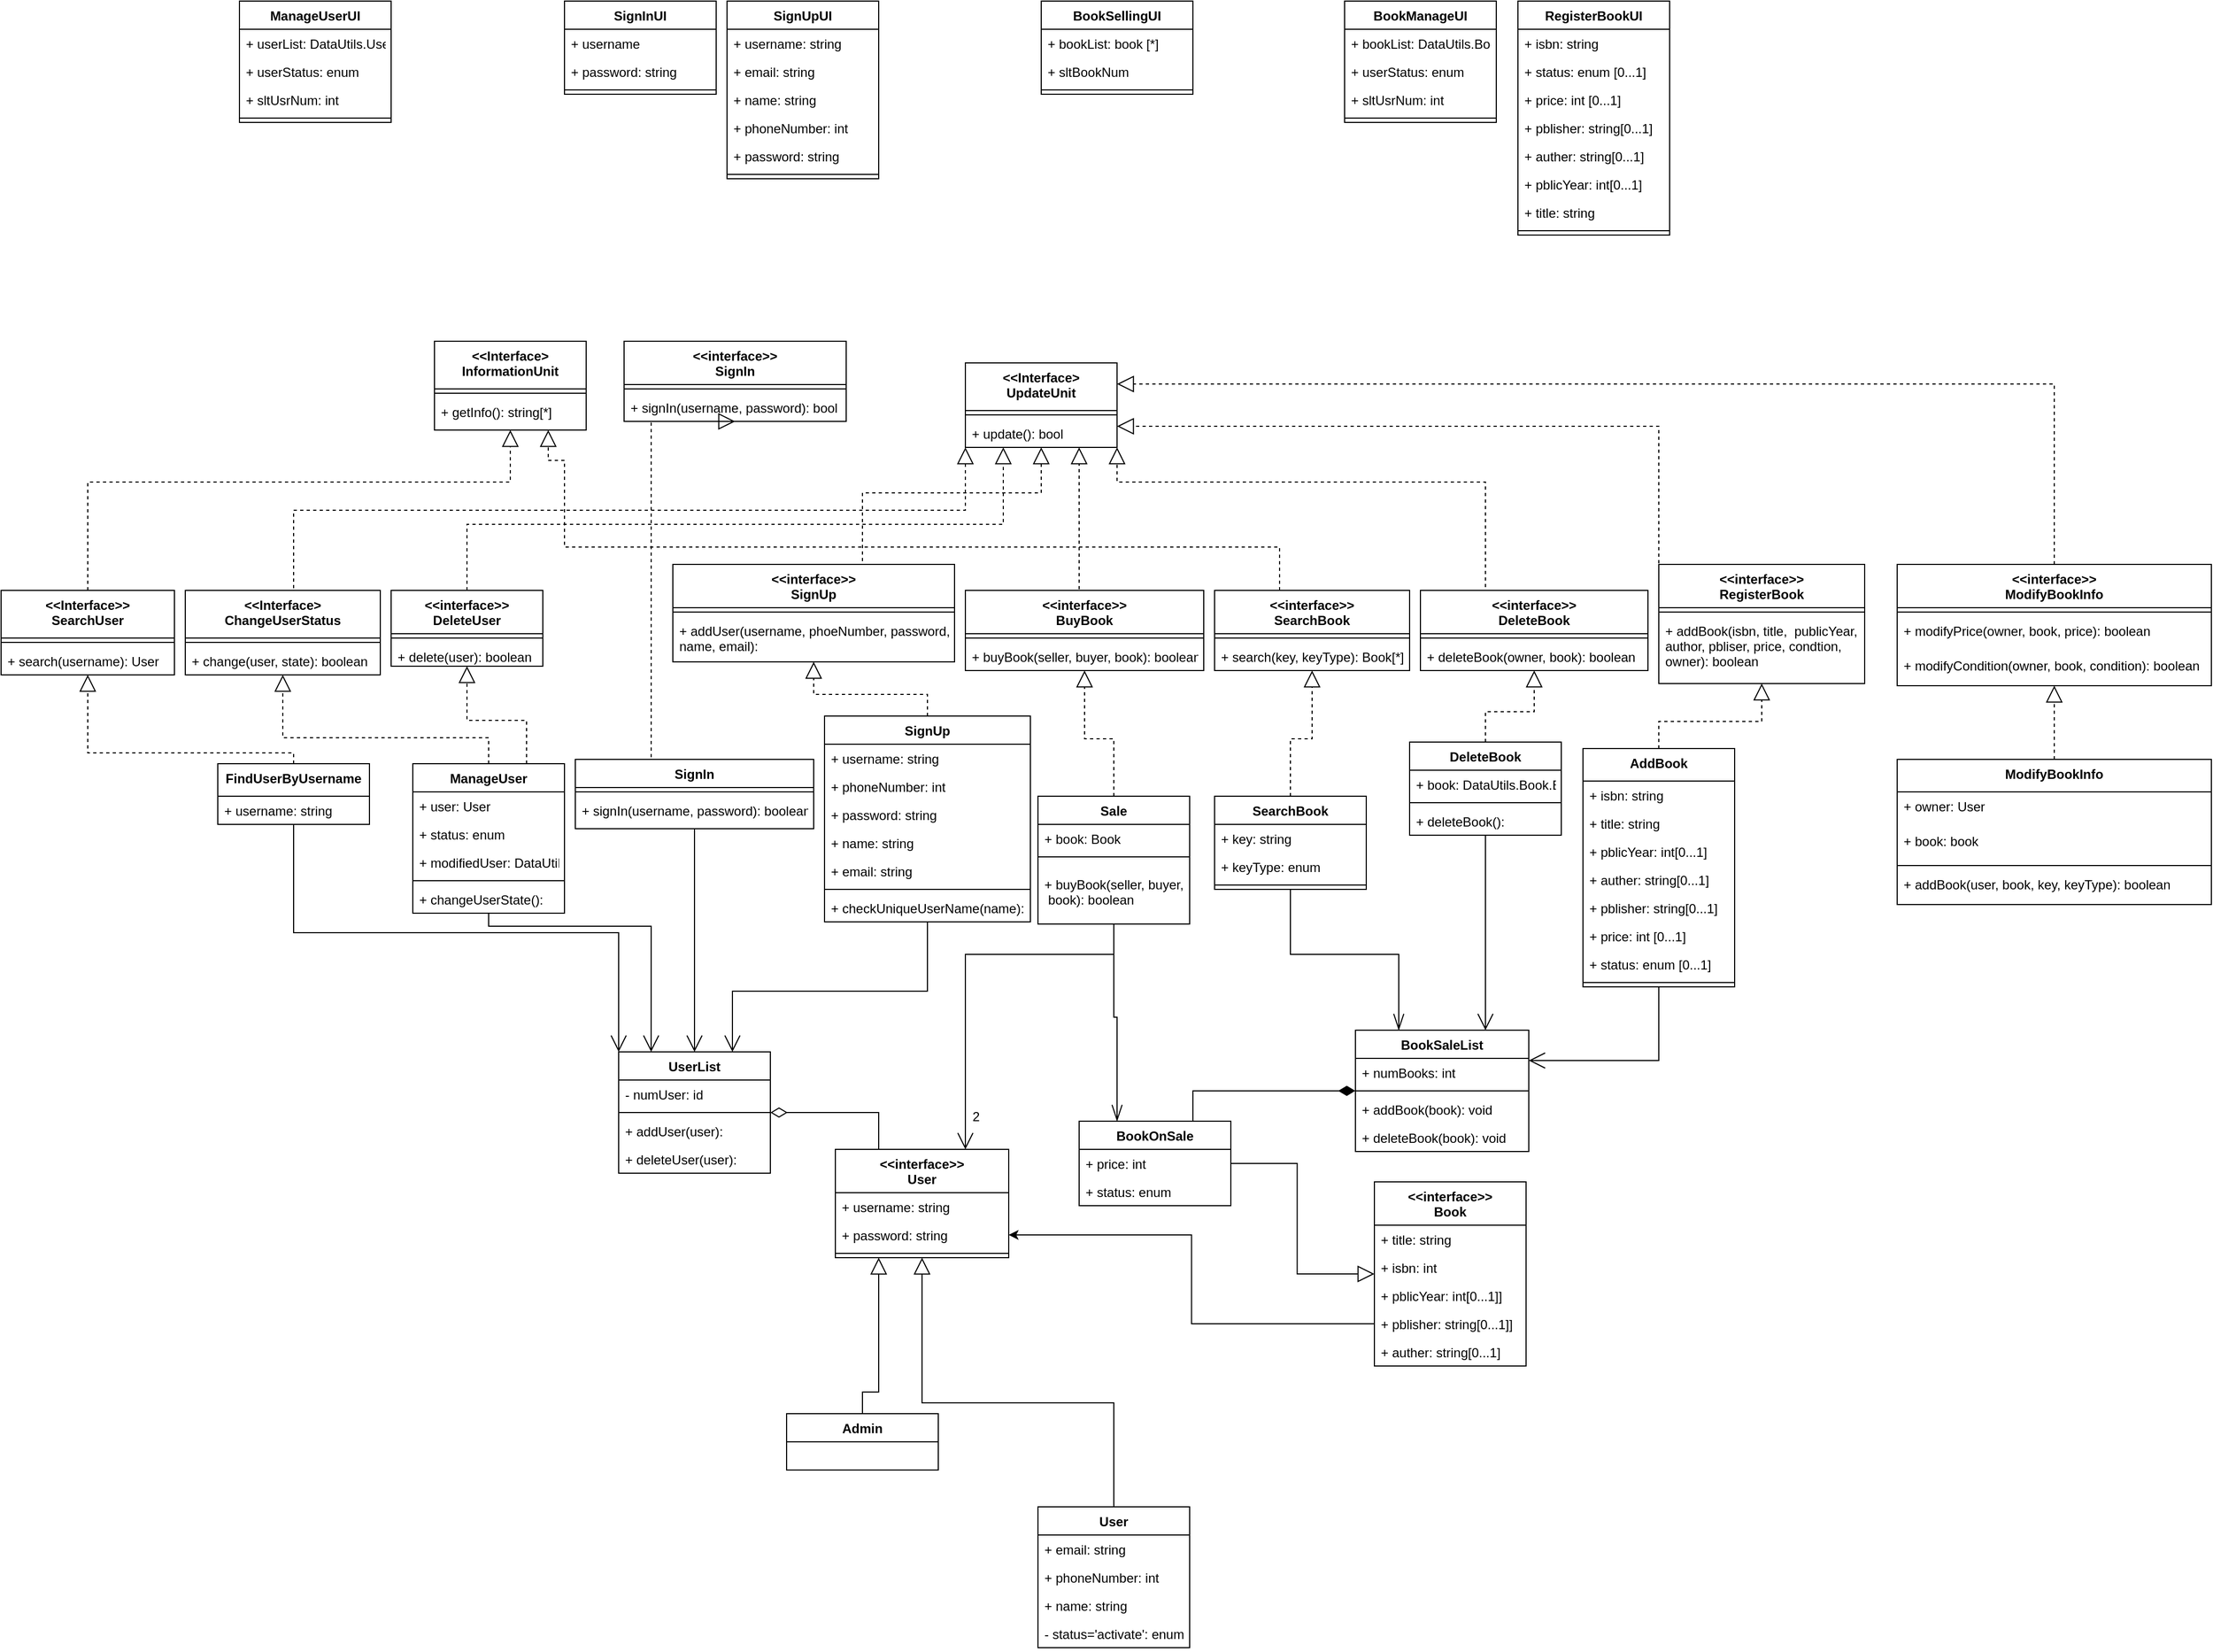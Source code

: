 <mxfile version="13.1.14" type="device"><diagram id="6hGFLwfOUW9BJ-s0fimq" name="ClassDiagram"><mxGraphModel dx="981" dy="514" grid="1" gridSize="10" guides="0" tooltips="1" connect="1" arrows="1" fold="1" page="1" pageScale="1" pageWidth="2336" pageHeight="1654" math="0" shadow="0"><root><mxCell id="0"/><mxCell id="1" parent="0"/><mxCell id="67" style="edgeStyle=orthogonalEdgeStyle;rounded=0;orthogonalLoop=1;jettySize=auto;html=1;exitX=1;exitY=0.5;exitDx=0;exitDy=0;entryX=0;entryY=0.5;entryDx=0;entryDy=0;startSize=13;endArrow=block;endFill=0;endSize=13;strokeWidth=1;" parent="1" source="29" target="45" edge="1"><mxGeometry relative="1" as="geometry"/></mxCell><mxCell id="69" style="edgeStyle=orthogonalEdgeStyle;rounded=0;orthogonalLoop=1;jettySize=auto;html=1;exitX=0.5;exitY=1;exitDx=0;exitDy=0;startSize=13;endArrow=openThin;endFill=0;endSize=13;strokeWidth=1;entryX=0.25;entryY=0;entryDx=0;entryDy=0;" parent="1" source="56" target="29" edge="1"><mxGeometry relative="1" as="geometry"><mxPoint x="1135" y="1048" as="targetPoint"/></mxGeometry></mxCell><mxCell id="78" style="edgeStyle=orthogonalEdgeStyle;rounded=0;orthogonalLoop=1;jettySize=auto;html=1;exitX=0.5;exitY=0;exitDx=0;exitDy=0;entryX=0.5;entryY=1;entryDx=0;entryDy=0;startSize=13;endArrow=block;endFill=0;endSize=13;strokeWidth=1;" parent="1" source="22" target="9dmcZ9-VyHz2AIljz9L5-430" edge="1"><mxGeometry relative="1" as="geometry"><Array as="points"><mxPoint x="1107" y="1364"/><mxPoint x="930" y="1364"/></Array><mxPoint x="975" y="1220" as="targetPoint"/></mxGeometry></mxCell><mxCell id="77" style="edgeStyle=orthogonalEdgeStyle;rounded=0;orthogonalLoop=1;jettySize=auto;html=1;exitX=0.5;exitY=0;exitDx=0;exitDy=0;startSize=13;endArrow=block;endFill=0;endSize=13;strokeWidth=1;entryX=0.25;entryY=1;entryDx=0;entryDy=0;" parent="1" source="34" target="9dmcZ9-VyHz2AIljz9L5-430" edge="1"><mxGeometry relative="1" as="geometry"><Array as="points"><mxPoint x="875" y="1354"/><mxPoint x="890" y="1354"/></Array><mxPoint x="905" y="1220" as="targetPoint"/></mxGeometry></mxCell><mxCell id="99" style="edgeStyle=orthogonalEdgeStyle;rounded=0;orthogonalLoop=1;jettySize=auto;html=1;exitX=0.5;exitY=1;exitDx=0;exitDy=0;startSize=13;endArrow=openThin;endFill=0;endSize=13;entryX=0.25;entryY=0;entryDx=0;entryDy=0;" parent="1" source="95" target="9dmcZ9-VyHz2AIljz9L5-451" edge="1"><mxGeometry relative="1" as="geometry"><mxPoint x="1382.5" y="1014" as="targetPoint"/></mxGeometry></mxCell><mxCell id="101" style="edgeStyle=orthogonalEdgeStyle;rounded=0;orthogonalLoop=1;jettySize=auto;html=1;exitX=0.5;exitY=0;exitDx=0;exitDy=0;entryX=0.5;entryY=1;entryDx=0;entryDy=0;startSize=13;endArrow=block;endFill=0;endSize=13;dashed=1;" parent="1" source="95" target="100" edge="1"><mxGeometry relative="1" as="geometry"/></mxCell><mxCell id="105" style="edgeStyle=orthogonalEdgeStyle;rounded=0;orthogonalLoop=1;jettySize=auto;html=1;exitX=0.5;exitY=1;exitDx=0;exitDy=0;startSize=13;endArrow=open;endFill=0;endSize=13;entryX=0.5;entryY=0;entryDx=0;entryDy=0;" parent="1" source="102" target="422" edge="1"><mxGeometry relative="1" as="geometry"><mxPoint x="725" y="1034" as="targetPoint"/></mxGeometry></mxCell><mxCell id="113" style="edgeStyle=orthogonalEdgeStyle;rounded=0;orthogonalLoop=1;jettySize=auto;html=1;exitX=0.5;exitY=0;exitDx=0;exitDy=0;entryX=0.5;entryY=1;entryDx=0;entryDy=0;startSize=13;endArrow=block;endFill=0;endSize=13;dashed=1;" parent="1" source="102" target="111" edge="1"><mxGeometry relative="1" as="geometry"><Array as="points"><mxPoint x="680" y="770"/><mxPoint x="680" y="458"/></Array></mxGeometry></mxCell><mxCell id="106" style="edgeStyle=orthogonalEdgeStyle;rounded=0;orthogonalLoop=1;jettySize=auto;html=1;exitX=0.5;exitY=1;exitDx=0;exitDy=0;entryX=0.75;entryY=0;entryDx=0;entryDy=0;startSize=13;endArrow=open;endFill=0;endSize=13;" parent="1" source="103" target="422" edge="1"><mxGeometry relative="1" as="geometry"><Array as="points"><mxPoint x="935" y="984"/><mxPoint x="755" y="984"/></Array><mxPoint x="760" y="1034" as="targetPoint"/></mxGeometry></mxCell><mxCell id="115" style="edgeStyle=orthogonalEdgeStyle;rounded=0;orthogonalLoop=1;jettySize=auto;html=1;exitX=0.5;exitY=0;exitDx=0;exitDy=0;entryX=0.5;entryY=1;entryDx=0;entryDy=0;startSize=13;endArrow=block;endFill=0;endSize=13;dashed=1;" parent="1" source="103" target="112" edge="1"><mxGeometry relative="1" as="geometry"/></mxCell><mxCell id="120" style="edgeStyle=orthogonalEdgeStyle;rounded=0;orthogonalLoop=1;jettySize=auto;html=1;exitX=0.5;exitY=0;exitDx=0;exitDy=0;entryX=0.5;entryY=1;entryDx=0;entryDy=0;startSize=13;endArrow=block;endFill=0;endSize=13;dashed=1;" parent="1" source="116" target="119" edge="1"><mxGeometry relative="1" as="geometry"/></mxCell><mxCell id="134" style="edgeStyle=orthogonalEdgeStyle;rounded=0;orthogonalLoop=1;jettySize=auto;html=1;exitX=1;exitY=0.5;exitDx=0;exitDy=0;startSize=13;endArrow=none;endFill=0;endSize=13;entryX=0.25;entryY=0;entryDx=0;entryDy=0;startArrow=diamondThin;startFill=0;" parent="1" source="422" target="9dmcZ9-VyHz2AIljz9L5-430" edge="1"><mxGeometry relative="1" as="geometry"><Array as="points"><mxPoint x="890" y="1096"/></Array><mxPoint x="795" y="1060" as="sourcePoint"/><mxPoint x="900" y="1128" as="targetPoint"/></mxGeometry></mxCell><mxCell id="125" style="edgeStyle=orthogonalEdgeStyle;rounded=0;orthogonalLoop=1;jettySize=auto;html=1;entryX=0.75;entryY=0;entryDx=0;entryDy=0;startSize=13;endArrow=open;endFill=0;endSize=13;" parent="1" source="56" target="9dmcZ9-VyHz2AIljz9L5-430" edge="1"><mxGeometry relative="1" as="geometry"><Array as="points"><mxPoint x="1107" y="950"/><mxPoint x="970" y="950"/></Array><mxPoint x="975" y="1128" as="targetPoint"/></mxGeometry></mxCell><mxCell id="131" style="edgeStyle=orthogonalEdgeStyle;rounded=0;orthogonalLoop=1;jettySize=auto;html=1;exitX=0.5;exitY=0;exitDx=0;exitDy=0;entryX=0.5;entryY=1;entryDx=0;entryDy=0;startSize=13;endArrow=block;endFill=0;endSize=13;dashed=1;" parent="1" source="56" target="121" edge="1"><mxGeometry relative="1" as="geometry"/></mxCell><mxCell id="138" style="edgeStyle=orthogonalEdgeStyle;rounded=0;orthogonalLoop=1;jettySize=auto;html=1;entryX=0.5;entryY=1;entryDx=0;entryDy=0;startSize=13;endArrow=block;endFill=0;endSize=13;dashed=1;exitX=0.5;exitY=0;exitDx=0;exitDy=0;" parent="1" source="107" target="133" edge="1"><mxGeometry relative="1" as="geometry"><mxPoint x="490" y="844" as="sourcePoint"/><Array as="points"><mxPoint x="530" y="750"/><mxPoint x="340" y="750"/></Array></mxGeometry></mxCell><mxCell id="160" style="edgeStyle=orthogonalEdgeStyle;rounded=0;orthogonalLoop=1;jettySize=auto;html=1;exitX=0.75;exitY=0;exitDx=0;exitDy=0;entryX=0;entryY=0.5;entryDx=0;entryDy=0;startSize=13;endArrow=diamondThin;endFill=1;endSize=13;" parent="1" source="29" target="9dmcZ9-VyHz2AIljz9L5-451" edge="1"><mxGeometry relative="1" as="geometry"><mxPoint x="1347.5" y="1040" as="targetPoint"/><Array as="points"><mxPoint x="1180" y="1076"/></Array></mxGeometry></mxCell><mxCell id="152" style="edgeStyle=orthogonalEdgeStyle;rounded=0;orthogonalLoop=1;jettySize=auto;html=1;exitX=0.5;exitY=0;exitDx=0;exitDy=0;entryX=0.5;entryY=1;entryDx=0;entryDy=0;startSize=13;endArrow=block;endFill=0;endSize=13;dashed=1;" parent="1" source="w46yr43OGa3vmXD3kCJ4-432" target="w46yr43OGa3vmXD3kCJ4-429" edge="1"><mxGeometry relative="1" as="geometry"><mxPoint x="1610" y="756" as="sourcePoint"/><mxPoint x="1610" y="680" as="targetPoint"/></mxGeometry></mxCell><mxCell id="153" style="edgeStyle=orthogonalEdgeStyle;rounded=0;orthogonalLoop=1;jettySize=auto;html=1;startSize=13;endArrow=open;endFill=0;endSize=13;entryX=1;entryY=0.25;entryDx=0;entryDy=0;exitX=0.5;exitY=1;exitDx=0;exitDy=0;" parent="1" source="w46yr43OGa3vmXD3kCJ4-432" target="9dmcZ9-VyHz2AIljz9L5-451" edge="1"><mxGeometry relative="1" as="geometry"><mxPoint x="1487.5" y="1027.0" as="targetPoint"/><Array as="points"><mxPoint x="1610" y="1048"/></Array><mxPoint x="1630" y="1010" as="sourcePoint"/></mxGeometry></mxCell><mxCell id="154" style="edgeStyle=orthogonalEdgeStyle;rounded=0;orthogonalLoop=1;jettySize=auto;html=1;exitX=0.5;exitY=1;exitDx=0;exitDy=0;entryX=0.214;entryY=0;entryDx=0;entryDy=0;startSize=13;endArrow=open;endFill=0;endSize=13;entryPerimeter=0;" parent="1" source="107" target="422" edge="1"><mxGeometry relative="1" as="geometry"><Array as="points"><mxPoint x="530" y="924"/><mxPoint x="680" y="924"/></Array><mxPoint x="690" y="1034" as="targetPoint"/></mxGeometry></mxCell><mxCell id="156" style="edgeStyle=orthogonalEdgeStyle;rounded=0;orthogonalLoop=1;jettySize=auto;html=1;entryX=0.5;entryY=1;entryDx=0;entryDy=0;startSize=13;endArrow=block;endFill=0;endSize=13;dashed=1;exitX=0.75;exitY=0;exitDx=0;exitDy=0;" parent="1" source="107" target="135" edge="1"><mxGeometry relative="1" as="geometry"><mxPoint x="505" y="860" as="sourcePoint"/><mxPoint x="440" y="778" as="targetPoint"/></mxGeometry></mxCell><mxCell id="308" style="edgeStyle=orthogonalEdgeStyle;rounded=0;orthogonalLoop=1;jettySize=auto;html=1;exitX=0.5;exitY=0;exitDx=0;exitDy=0;endArrow=block;endFill=0;endSize=13;startSize=13;dashed=1;entryX=0.5;entryY=1;entryDx=0;entryDy=0;" parent="1" source="303" target="299" edge="1"><mxGeometry relative="1" as="geometry"><mxPoint x="266" y="710" as="targetPoint"/><Array as="points"><mxPoint x="350" y="764"/><mxPoint x="160" y="764"/></Array></mxGeometry></mxCell><mxCell id="349" style="edgeStyle=orthogonalEdgeStyle;rounded=0;orthogonalLoop=1;jettySize=auto;html=1;exitX=0.5;exitY=1;exitDx=0;exitDy=0;entryX=0.75;entryY=0;entryDx=0;entryDy=0;startSize=13;endArrow=open;endFill=0;endSize=13;" parent="1" source="116" target="9dmcZ9-VyHz2AIljz9L5-451" edge="1"><mxGeometry relative="1" as="geometry"><mxPoint x="1452.5" y="1014" as="targetPoint"/></mxGeometry></mxCell><mxCell id="346" style="edgeStyle=orthogonalEdgeStyle;rounded=0;orthogonalLoop=1;jettySize=auto;html=1;exitX=0.5;exitY=1;exitDx=0;exitDy=0;entryX=0;entryY=0;entryDx=0;entryDy=0;startSize=13;endArrow=open;endFill=0;endSize=13;" parent="1" source="303" target="422" edge="1"><mxGeometry relative="1" as="geometry"><mxPoint x="655" y="1047" as="targetPoint"/></mxGeometry></mxCell><mxCell id="411" style="edgeStyle=orthogonalEdgeStyle;rounded=0;orthogonalLoop=1;jettySize=auto;html=1;exitX=0.5;exitY=0;exitDx=0;exitDy=0;entryX=0.5;entryY=1;entryDx=0;entryDy=0;dashed=1;startSize=13;endArrow=block;endFill=0;endSize=13;" parent="1" source="112" target="403" edge="1"><mxGeometry relative="1" as="geometry"><Array as="points"><mxPoint x="875" y="524"/><mxPoint x="1040" y="524"/></Array></mxGeometry></mxCell><mxCell id="410" style="edgeStyle=orthogonalEdgeStyle;rounded=0;orthogonalLoop=1;jettySize=auto;html=1;exitX=0.5;exitY=0;exitDx=0;exitDy=0;entryX=0.25;entryY=1;entryDx=0;entryDy=0;dashed=1;startSize=13;endArrow=block;endFill=0;endSize=13;" parent="1" source="135" target="403" edge="1"><mxGeometry relative="1" as="geometry"/></mxCell><mxCell id="409" style="edgeStyle=orthogonalEdgeStyle;rounded=0;orthogonalLoop=1;jettySize=auto;html=1;exitX=0.5;exitY=0;exitDx=0;exitDy=0;startSize=13;endArrow=block;endFill=0;endSize=13;entryX=0;entryY=1;entryDx=0;entryDy=0;dashed=1;" parent="1" source="133" target="403" edge="1"><mxGeometry relative="1" as="geometry"><mxPoint x="530" y="514" as="targetPoint"/><Array as="points"><mxPoint x="350" y="540"/><mxPoint x="970" y="540"/></Array></mxGeometry></mxCell><mxCell id="419" style="edgeStyle=orthogonalEdgeStyle;rounded=0;orthogonalLoop=1;jettySize=auto;html=1;exitX=0.5;exitY=0;exitDx=0;exitDy=0;dashed=1;startSize=13;endArrow=block;endFill=0;endSize=13;entryX=0.5;entryY=1;entryDx=0;entryDy=0;" parent="1" source="299" target="415" edge="1"><mxGeometry relative="1" as="geometry"><mxPoint x="270" y="494" as="targetPoint"/><Array as="points"><mxPoint x="160" y="514"/><mxPoint x="550" y="514"/></Array></mxGeometry></mxCell><mxCell id="412" style="edgeStyle=orthogonalEdgeStyle;rounded=0;orthogonalLoop=1;jettySize=auto;html=1;exitX=0.5;exitY=0;exitDx=0;exitDy=0;entryX=0.75;entryY=1;entryDx=0;entryDy=0;dashed=1;startSize=13;endArrow=block;endFill=0;endSize=13;" parent="1" source="121" target="403" edge="1"><mxGeometry relative="1" as="geometry"><Array as="points"><mxPoint x="1075" y="614"/></Array></mxGeometry></mxCell><mxCell id="420" style="edgeStyle=orthogonalEdgeStyle;rounded=0;orthogonalLoop=1;jettySize=auto;html=1;exitX=0.5;exitY=0;exitDx=0;exitDy=0;entryX=0.75;entryY=1;entryDx=0;entryDy=0;dashed=1;startSize=13;endArrow=block;endFill=0;endSize=13;" parent="1" source="100" target="415" edge="1"><mxGeometry relative="1" as="geometry"><Array as="points"><mxPoint x="1260" y="574"/><mxPoint x="600" y="574"/><mxPoint x="600" y="494"/><mxPoint x="585" y="494"/></Array></mxGeometry></mxCell><mxCell id="413" style="edgeStyle=orthogonalEdgeStyle;rounded=0;orthogonalLoop=1;jettySize=auto;html=1;exitX=0.5;exitY=0;exitDx=0;exitDy=0;entryX=1;entryY=1;entryDx=0;entryDy=0;dashed=1;startSize=13;endArrow=block;endFill=0;endSize=13;" parent="1" source="119" target="403" edge="1"><mxGeometry relative="1" as="geometry"><Array as="points"><mxPoint x="1450" y="514"/><mxPoint x="1110" y="514"/></Array></mxGeometry></mxCell><mxCell id="414" style="edgeStyle=orthogonalEdgeStyle;rounded=0;orthogonalLoop=1;jettySize=auto;html=1;exitX=0.5;exitY=0;exitDx=0;exitDy=0;entryX=1;entryY=0.75;entryDx=0;entryDy=0;dashed=1;startSize=13;endArrow=block;endFill=0;endSize=13;" parent="1" source="w46yr43OGa3vmXD3kCJ4-429" target="403" edge="1"><mxGeometry relative="1" as="geometry"><mxPoint x="1610" y="614" as="sourcePoint"/><Array as="points"><mxPoint x="1610" y="463"/></Array></mxGeometry></mxCell><mxCell id="326" value="SignUpUI" style="swimlane;fontStyle=1;align=center;verticalAlign=top;childLayout=stackLayout;horizontal=1;startSize=26;horizontalStack=0;resizeParent=1;resizeParentMax=0;resizeLast=0;collapsible=1;marginBottom=0;" parent="1" vertex="1"><mxGeometry x="750" y="70" width="140" height="164" as="geometry"/></mxCell><mxCell id="330" value="+ username: string" style="text;strokeColor=none;fillColor=none;align=left;verticalAlign=top;spacingLeft=4;spacingRight=4;overflow=hidden;rotatable=0;points=[[0,0.5],[1,0.5]];portConstraint=eastwest;" parent="326" vertex="1"><mxGeometry y="26" width="140" height="26" as="geometry"/></mxCell><mxCell id="334" value="+ email: string" style="text;strokeColor=none;fillColor=none;align=left;verticalAlign=top;spacingLeft=4;spacingRight=4;overflow=hidden;rotatable=0;points=[[0,0.5],[1,0.5]];portConstraint=eastwest;" parent="326" vertex="1"><mxGeometry y="52" width="140" height="26" as="geometry"/></mxCell><mxCell id="333" value="+ name: string" style="text;strokeColor=none;fillColor=none;align=left;verticalAlign=top;spacingLeft=4;spacingRight=4;overflow=hidden;rotatable=0;points=[[0,0.5],[1,0.5]];portConstraint=eastwest;" parent="326" vertex="1"><mxGeometry y="78" width="140" height="26" as="geometry"/></mxCell><mxCell id="332" value="+ phoneNumber: int" style="text;strokeColor=none;fillColor=none;align=left;verticalAlign=top;spacingLeft=4;spacingRight=4;overflow=hidden;rotatable=0;points=[[0,0.5],[1,0.5]];portConstraint=eastwest;" parent="326" vertex="1"><mxGeometry y="104" width="140" height="26" as="geometry"/></mxCell><mxCell id="331" value="+ password: string" style="text;strokeColor=none;fillColor=none;align=left;verticalAlign=top;spacingLeft=4;spacingRight=4;overflow=hidden;rotatable=0;points=[[0,0.5],[1,0.5]];portConstraint=eastwest;" parent="326" vertex="1"><mxGeometry y="130" width="140" height="26" as="geometry"/></mxCell><mxCell id="329" value="" style="line;strokeWidth=1;fillColor=none;align=left;verticalAlign=middle;spacingTop=-1;spacingLeft=3;spacingRight=3;rotatable=0;labelPosition=right;points=[];portConstraint=eastwest;" parent="326" vertex="1"><mxGeometry y="156" width="140" height="8" as="geometry"/></mxCell><mxCell id="316" value="SignInUI" style="swimlane;fontStyle=1;align=center;verticalAlign=top;childLayout=stackLayout;horizontal=1;startSize=26;horizontalStack=0;resizeParent=1;resizeParentMax=0;resizeLast=0;collapsible=1;marginBottom=0;" parent="1" vertex="1"><mxGeometry x="600" y="70" width="140" height="86" as="geometry"/></mxCell><mxCell id="317" value="+ username" style="text;strokeColor=none;fillColor=none;align=left;verticalAlign=top;spacingLeft=4;spacingRight=4;overflow=hidden;rotatable=0;points=[[0,0.5],[1,0.5]];portConstraint=eastwest;" parent="316" vertex="1"><mxGeometry y="26" width="140" height="26" as="geometry"/></mxCell><mxCell id="318" value="+ password: string" style="text;strokeColor=none;fillColor=none;align=left;verticalAlign=top;spacingLeft=4;spacingRight=4;overflow=hidden;rotatable=0;points=[[0,0.5],[1,0.5]];portConstraint=eastwest;" parent="316" vertex="1"><mxGeometry y="52" width="140" height="26" as="geometry"/></mxCell><mxCell id="319" value="" style="line;strokeWidth=1;fillColor=none;align=left;verticalAlign=middle;spacingTop=-1;spacingLeft=3;spacingRight=3;rotatable=0;labelPosition=right;points=[];portConstraint=eastwest;" parent="316" vertex="1"><mxGeometry y="78" width="140" height="8" as="geometry"/></mxCell><mxCell id="289" value="ManageUserUI" style="swimlane;fontStyle=1;align=center;verticalAlign=top;childLayout=stackLayout;horizontal=1;startSize=26;horizontalStack=0;resizeParent=1;resizeParentMax=0;resizeLast=0;collapsible=1;marginBottom=0;" parent="1" vertex="1"><mxGeometry x="300" y="70" width="140" height="112" as="geometry"/></mxCell><mxCell id="291" value="+ userList: DataUtils.User.User [*]" style="text;strokeColor=none;fillColor=none;align=left;verticalAlign=top;spacingLeft=4;spacingRight=4;overflow=hidden;rotatable=0;points=[[0,0.5],[1,0.5]];portConstraint=eastwest;" parent="289" vertex="1"><mxGeometry y="26" width="140" height="26" as="geometry"/></mxCell><mxCell id="313" value="+ userStatus: enum" style="text;strokeColor=none;fillColor=none;align=left;verticalAlign=top;spacingLeft=4;spacingRight=4;overflow=hidden;rotatable=0;points=[[0,0.5],[1,0.5]];portConstraint=eastwest;" parent="289" vertex="1"><mxGeometry y="52" width="140" height="26" as="geometry"/></mxCell><mxCell id="356" value="+ sltUsrNum: int" style="text;strokeColor=none;fillColor=none;align=left;verticalAlign=top;spacingLeft=4;spacingRight=4;overflow=hidden;rotatable=0;points=[[0,0.5],[1,0.5]];portConstraint=eastwest;" parent="289" vertex="1"><mxGeometry y="78" width="140" height="26" as="geometry"/></mxCell><mxCell id="292" value="" style="line;strokeWidth=1;fillColor=none;align=left;verticalAlign=middle;spacingTop=-1;spacingLeft=3;spacingRight=3;rotatable=0;labelPosition=right;points=[];portConstraint=eastwest;" parent="289" vertex="1"><mxGeometry y="104" width="140" height="8" as="geometry"/></mxCell><mxCell id="339" value="BookSellingUI" style="swimlane;fontStyle=1;align=center;verticalAlign=top;childLayout=stackLayout;horizontal=1;startSize=26;horizontalStack=0;resizeParent=1;resizeParentMax=0;resizeLast=0;collapsible=1;marginBottom=0;" parent="1" vertex="1"><mxGeometry x="1040" y="70" width="140" height="86" as="geometry"/></mxCell><mxCell id="353" value="+ bookList: book [*]" style="text;strokeColor=none;fillColor=none;align=left;verticalAlign=top;spacingLeft=4;spacingRight=4;overflow=hidden;rotatable=0;points=[[0,0.5],[1,0.5]];portConstraint=eastwest;" parent="339" vertex="1"><mxGeometry y="26" width="140" height="26" as="geometry"/></mxCell><mxCell id="355" value="+ sltBookNum" style="text;strokeColor=none;fillColor=none;align=left;verticalAlign=top;spacingLeft=4;spacingRight=4;overflow=hidden;rotatable=0;points=[[0,0.5],[1,0.5]];portConstraint=eastwest;" parent="339" vertex="1"><mxGeometry y="52" width="140" height="26" as="geometry"/></mxCell><mxCell id="345" value="" style="line;strokeWidth=1;fillColor=none;align=left;verticalAlign=middle;spacingTop=-1;spacingLeft=3;spacingRight=3;rotatable=0;labelPosition=right;points=[];portConstraint=eastwest;" parent="339" vertex="1"><mxGeometry y="78" width="140" height="8" as="geometry"/></mxCell><mxCell id="361" value="BookManageUI" style="swimlane;fontStyle=1;align=center;verticalAlign=top;childLayout=stackLayout;horizontal=1;startSize=26;horizontalStack=0;resizeParent=1;resizeParentMax=0;resizeLast=0;collapsible=1;marginBottom=0;" parent="1" vertex="1"><mxGeometry x="1320" y="70" width="140" height="112" as="geometry"/></mxCell><mxCell id="362" value="+ bookList: DataUtils.Book.Book[*]" style="text;strokeColor=none;fillColor=none;align=left;verticalAlign=top;spacingLeft=4;spacingRight=4;overflow=hidden;rotatable=0;points=[[0,0.5],[1,0.5]];portConstraint=eastwest;" parent="361" vertex="1"><mxGeometry y="26" width="140" height="26" as="geometry"/></mxCell><mxCell id="363" value="+ userStatus: enum" style="text;strokeColor=none;fillColor=none;align=left;verticalAlign=top;spacingLeft=4;spacingRight=4;overflow=hidden;rotatable=0;points=[[0,0.5],[1,0.5]];portConstraint=eastwest;" parent="361" vertex="1"><mxGeometry y="52" width="140" height="26" as="geometry"/></mxCell><mxCell id="364" value="+ sltUsrNum: int" style="text;strokeColor=none;fillColor=none;align=left;verticalAlign=top;spacingLeft=4;spacingRight=4;overflow=hidden;rotatable=0;points=[[0,0.5],[1,0.5]];portConstraint=eastwest;" parent="361" vertex="1"><mxGeometry y="78" width="140" height="26" as="geometry"/></mxCell><mxCell id="365" value="" style="line;strokeWidth=1;fillColor=none;align=left;verticalAlign=middle;spacingTop=-1;spacingLeft=3;spacingRight=3;rotatable=0;labelPosition=right;points=[];portConstraint=eastwest;" parent="361" vertex="1"><mxGeometry y="104" width="140" height="8" as="geometry"/></mxCell><mxCell id="372" value="RegisterBookUI" style="swimlane;fontStyle=1;align=center;verticalAlign=top;childLayout=stackLayout;horizontal=1;startSize=26;horizontalStack=0;resizeParent=1;resizeParentMax=0;resizeLast=0;collapsible=1;marginBottom=0;" parent="1" vertex="1"><mxGeometry x="1480" y="70" width="140" height="216" as="geometry"/></mxCell><mxCell id="379" value="+ isbn: string" style="text;strokeColor=none;fillColor=none;align=left;verticalAlign=top;spacingLeft=4;spacingRight=4;overflow=hidden;rotatable=0;points=[[0,0.5],[1,0.5]];portConstraint=eastwest;" parent="372" vertex="1"><mxGeometry y="26" width="140" height="26" as="geometry"/></mxCell><mxCell id="385" value="+ status: enum [0...1]" style="text;strokeColor=none;fillColor=none;align=left;verticalAlign=top;spacingLeft=4;spacingRight=4;overflow=hidden;rotatable=0;points=[[0,0.5],[1,0.5]];portConstraint=eastwest;" parent="372" vertex="1"><mxGeometry y="52" width="140" height="26" as="geometry"/></mxCell><mxCell id="384" value="+ price: int [0...1]" style="text;strokeColor=none;fillColor=none;align=left;verticalAlign=top;spacingLeft=4;spacingRight=4;overflow=hidden;rotatable=0;points=[[0,0.5],[1,0.5]];portConstraint=eastwest;" parent="372" vertex="1"><mxGeometry y="78" width="140" height="26" as="geometry"/></mxCell><mxCell id="383" value="+ pblisher: string[0...1]" style="text;strokeColor=none;fillColor=none;align=left;verticalAlign=top;spacingLeft=4;spacingRight=4;overflow=hidden;rotatable=0;points=[[0,0.5],[1,0.5]];portConstraint=eastwest;" parent="372" vertex="1"><mxGeometry y="104" width="140" height="26" as="geometry"/></mxCell><mxCell id="382" value="+ auther: string[0...1]" style="text;strokeColor=none;fillColor=none;align=left;verticalAlign=top;spacingLeft=4;spacingRight=4;overflow=hidden;rotatable=0;points=[[0,0.5],[1,0.5]];portConstraint=eastwest;" parent="372" vertex="1"><mxGeometry y="130" width="140" height="26" as="geometry"/></mxCell><mxCell id="381" value="+ pblicYear: int[0...1]" style="text;strokeColor=none;fillColor=none;align=left;verticalAlign=top;spacingLeft=4;spacingRight=4;overflow=hidden;rotatable=0;points=[[0,0.5],[1,0.5]];portConstraint=eastwest;" parent="372" vertex="1"><mxGeometry y="156" width="140" height="26" as="geometry"/></mxCell><mxCell id="380" value="+ title: string" style="text;strokeColor=none;fillColor=none;align=left;verticalAlign=top;spacingLeft=4;spacingRight=4;overflow=hidden;rotatable=0;points=[[0,0.5],[1,0.5]];portConstraint=eastwest;" parent="372" vertex="1"><mxGeometry y="182" width="140" height="26" as="geometry"/></mxCell><mxCell id="386" value="" style="line;strokeWidth=1;fillColor=none;align=left;verticalAlign=middle;spacingTop=-1;spacingLeft=3;spacingRight=3;rotatable=0;labelPosition=right;points=[];portConstraint=eastwest;" parent="372" vertex="1"><mxGeometry y="208" width="140" height="8" as="geometry"/></mxCell><mxCell id="121" value="&lt;&lt;interface&gt;&gt;&#10;BuyBook" style="swimlane;fontStyle=1;align=center;verticalAlign=top;childLayout=stackLayout;horizontal=1;startSize=40;horizontalStack=0;resizeParent=1;resizeParentMax=0;resizeLast=0;collapsible=1;marginBottom=0;" parent="1" vertex="1"><mxGeometry x="970" y="614" width="220" height="74" as="geometry"/></mxCell><mxCell id="350" value="" style="line;strokeWidth=1;fillColor=none;align=left;verticalAlign=middle;spacingTop=-1;spacingLeft=3;spacingRight=3;rotatable=0;labelPosition=right;points=[];portConstraint=eastwest;" parent="121" vertex="1"><mxGeometry y="40" width="220" height="8" as="geometry"/></mxCell><mxCell id="w46yr43OGa3vmXD3kCJ4-471" value="+ buyBook(seller, buyer, book): boolean" style="text;strokeColor=none;fillColor=none;align=left;verticalAlign=top;spacingLeft=4;spacingRight=4;overflow=hidden;rotatable=0;points=[[0,0.5],[1,0.5]];portConstraint=eastwest;" vertex="1" parent="121"><mxGeometry y="48" width="220" height="26" as="geometry"/></mxCell><mxCell id="116" value="DeleteBook" style="swimlane;fontStyle=1;align=center;verticalAlign=top;childLayout=stackLayout;horizontal=1;startSize=26;horizontalStack=0;resizeParent=1;resizeParentMax=0;resizeLast=0;collapsible=1;marginBottom=0;" parent="1" vertex="1"><mxGeometry x="1380" y="754" width="140" height="86" as="geometry"/></mxCell><mxCell id="285" value="+ book: DataUtils.Book.Book" style="text;strokeColor=none;fillColor=none;align=left;verticalAlign=top;spacingLeft=4;spacingRight=4;overflow=hidden;rotatable=0;points=[[0,0.5],[1,0.5]];portConstraint=eastwest;" parent="116" vertex="1"><mxGeometry y="26" width="140" height="26" as="geometry"/></mxCell><mxCell id="286" value="" style="line;strokeWidth=1;fillColor=none;align=left;verticalAlign=middle;spacingTop=-1;spacingLeft=3;spacingRight=3;rotatable=0;labelPosition=right;points=[];portConstraint=eastwest;" parent="116" vertex="1"><mxGeometry y="52" width="140" height="8" as="geometry"/></mxCell><mxCell id="244" value="+ deleteBook(): " style="text;strokeColor=none;fillColor=none;align=left;verticalAlign=top;spacingLeft=4;spacingRight=4;overflow=hidden;rotatable=0;points=[[0,0.5],[1,0.5]];portConstraint=eastwest;" parent="116" vertex="1"><mxGeometry y="60" width="140" height="26" as="geometry"/></mxCell><mxCell id="415" value="&lt;&lt;Interface&gt;&#10;InformationUnit" style="swimlane;fontStyle=1;align=center;verticalAlign=top;childLayout=stackLayout;horizontal=1;startSize=44;horizontalStack=0;resizeParent=1;resizeParentMax=0;resizeLast=0;collapsible=1;marginBottom=0;" parent="1" vertex="1"><mxGeometry x="480" y="384" width="140" height="82" as="geometry"/></mxCell><mxCell id="416" value="" style="line;strokeWidth=1;fillColor=none;align=left;verticalAlign=middle;spacingTop=-1;spacingLeft=3;spacingRight=3;rotatable=0;labelPosition=right;points=[];portConstraint=eastwest;" parent="415" vertex="1"><mxGeometry y="44" width="140" height="8" as="geometry"/></mxCell><mxCell id="418" value="+ getInfo(): string[*]" style="text;strokeColor=none;fillColor=none;align=left;verticalAlign=top;spacingLeft=4;spacingRight=4;overflow=hidden;rotatable=0;points=[[0,0.5],[1,0.5]];portConstraint=eastwest;" parent="415" vertex="1"><mxGeometry y="52" width="140" height="30" as="geometry"/></mxCell><mxCell id="111" value="&lt;&lt;interface&gt;&gt;&#10;SignIn" style="swimlane;fontStyle=1;align=center;verticalAlign=top;childLayout=stackLayout;horizontal=1;startSize=40;horizontalStack=0;resizeParent=1;resizeParentMax=0;resizeLast=0;collapsible=1;marginBottom=0;" parent="1" vertex="1"><mxGeometry x="655" y="384" width="205" height="74" as="geometry"/></mxCell><mxCell id="394" value="" style="line;strokeWidth=1;fillColor=none;align=left;verticalAlign=middle;spacingTop=-1;spacingLeft=3;spacingRight=3;rotatable=0;labelPosition=right;points=[];portConstraint=eastwest;" parent="111" vertex="1"><mxGeometry y="40" width="205" height="8" as="geometry"/></mxCell><mxCell id="395" value="+ signIn(username, password): bool" style="text;strokeColor=none;fillColor=none;align=left;verticalAlign=top;spacingLeft=4;spacingRight=4;overflow=hidden;rotatable=0;points=[[0,0.5],[1,0.5]];portConstraint=eastwest;" parent="111" vertex="1"><mxGeometry y="48" width="205" height="26" as="geometry"/></mxCell><mxCell id="403" value="&lt;&lt;Interface&gt;&#10;UpdateUnit" style="swimlane;fontStyle=1;align=center;verticalAlign=top;childLayout=stackLayout;horizontal=1;startSize=44;horizontalStack=0;resizeParent=1;resizeParentMax=0;resizeLast=0;collapsible=1;marginBottom=0;" parent="1" vertex="1"><mxGeometry x="970" y="404" width="140" height="78" as="geometry"/></mxCell><mxCell id="406" value="" style="line;strokeWidth=1;fillColor=none;align=left;verticalAlign=middle;spacingTop=-1;spacingLeft=3;spacingRight=3;rotatable=0;labelPosition=right;points=[];portConstraint=eastwest;" parent="403" vertex="1"><mxGeometry y="44" width="140" height="8" as="geometry"/></mxCell><mxCell id="408" value="+ update(): bool" style="text;strokeColor=none;fillColor=none;align=left;verticalAlign=top;spacingLeft=4;spacingRight=4;overflow=hidden;rotatable=0;points=[[0,0.5],[1,0.5]];portConstraint=eastwest;" parent="403" vertex="1"><mxGeometry y="52" width="140" height="26" as="geometry"/></mxCell><mxCell id="w46yr43OGa3vmXD3kCJ4-488" style="edgeStyle=orthogonalEdgeStyle;rounded=0;orthogonalLoop=1;jettySize=auto;html=1;exitX=0.5;exitY=0;exitDx=0;exitDy=0;entryX=1;entryY=0.25;entryDx=0;entryDy=0;dashed=1;endArrow=block;endFill=0;endSize=13;startSize=13;" edge="1" parent="1" source="w46yr43OGa3vmXD3kCJ4-478" target="403"><mxGeometry relative="1" as="geometry"/></mxCell><mxCell id="w46yr43OGa3vmXD3kCJ4-478" value="&lt;&lt;interface&gt;&gt;&#10;ModifyBookInfo" style="swimlane;fontStyle=1;align=center;verticalAlign=top;childLayout=stackLayout;horizontal=1;startSize=40;horizontalStack=0;resizeParent=1;resizeParentMax=0;resizeLast=0;collapsible=1;marginBottom=0;" vertex="1" parent="1"><mxGeometry x="1830" y="590" width="290" height="112" as="geometry"/></mxCell><mxCell id="w46yr43OGa3vmXD3kCJ4-479" value="" style="line;strokeWidth=1;fillColor=none;align=left;verticalAlign=middle;spacingTop=-1;spacingLeft=3;spacingRight=3;rotatable=0;labelPosition=right;points=[];portConstraint=eastwest;" vertex="1" parent="w46yr43OGa3vmXD3kCJ4-478"><mxGeometry y="40" width="290" height="8" as="geometry"/></mxCell><mxCell id="w46yr43OGa3vmXD3kCJ4-489" value="+ modifyPrice(owner, book, price): boolean" style="text;strokeColor=none;fillColor=none;align=left;verticalAlign=top;spacingLeft=4;spacingRight=4;overflow=hidden;rotatable=0;points=[[0,0.5],[1,0.5]];portConstraint=eastwest;" vertex="1" parent="w46yr43OGa3vmXD3kCJ4-478"><mxGeometry y="48" width="290" height="32" as="geometry"/></mxCell><mxCell id="w46yr43OGa3vmXD3kCJ4-480" value="+ modifyCondition(owner, book, condition): boolean" style="text;strokeColor=none;fillColor=none;align=left;verticalAlign=top;spacingLeft=4;spacingRight=4;overflow=hidden;rotatable=0;points=[[0,0.5],[1,0.5]];portConstraint=eastwest;" vertex="1" parent="w46yr43OGa3vmXD3kCJ4-478"><mxGeometry y="80" width="290" height="32" as="geometry"/></mxCell><mxCell id="112" value="&lt;&lt;interface&gt;&gt;&#10;SignUp" style="swimlane;fontStyle=1;align=center;verticalAlign=top;childLayout=stackLayout;horizontal=1;startSize=40;horizontalStack=0;resizeParent=1;resizeParentMax=0;resizeLast=0;collapsible=1;marginBottom=0;" parent="1" vertex="1"><mxGeometry x="700" y="590" width="260" height="90" as="geometry"/></mxCell><mxCell id="389" value="" style="line;strokeWidth=1;fillColor=none;align=left;verticalAlign=middle;spacingTop=-1;spacingLeft=3;spacingRight=3;rotatable=0;labelPosition=right;points=[];portConstraint=eastwest;" parent="112" vertex="1"><mxGeometry y="40" width="260" height="8" as="geometry"/></mxCell><mxCell id="266" value="+ addUser(username, phoeNumber, password,&#10;name, email): " style="text;strokeColor=none;fillColor=none;align=left;verticalAlign=top;spacingLeft=4;spacingRight=4;overflow=hidden;rotatable=0;points=[[0,0.5],[1,0.5]];portConstraint=eastwest;" parent="112" vertex="1"><mxGeometry y="48" width="260" height="42" as="geometry"/></mxCell><mxCell id="299" value="&lt;&lt;Interface&gt;&gt;&#10;SearchUser" style="swimlane;fontStyle=1;align=center;verticalAlign=top;childLayout=stackLayout;horizontal=1;startSize=44;horizontalStack=0;resizeParent=1;resizeParentMax=0;resizeLast=0;collapsible=1;marginBottom=0;" parent="1" vertex="1"><mxGeometry x="80" y="614" width="160" height="78" as="geometry"/></mxCell><mxCell id="305" value="" style="line;strokeWidth=1;fillColor=none;align=left;verticalAlign=middle;spacingTop=-1;spacingLeft=3;spacingRight=3;rotatable=0;labelPosition=right;points=[];portConstraint=eastwest;" parent="299" vertex="1"><mxGeometry y="44" width="160" height="8" as="geometry"/></mxCell><mxCell id="300" value="+ search(username): User" style="text;strokeColor=none;fillColor=none;align=left;verticalAlign=top;spacingLeft=4;spacingRight=4;overflow=hidden;rotatable=0;points=[[0,0.5],[1,0.5]];portConstraint=eastwest;" parent="299" vertex="1"><mxGeometry y="52" width="160" height="26" as="geometry"/></mxCell><mxCell id="133" value="&lt;&lt;Interface&gt;&#10;ChangeUserStatus" style="swimlane;fontStyle=1;align=center;verticalAlign=top;childLayout=stackLayout;horizontal=1;startSize=44;horizontalStack=0;resizeParent=1;resizeParentMax=0;resizeLast=0;collapsible=1;marginBottom=0;" parent="1" vertex="1"><mxGeometry x="250" y="614" width="180" height="78" as="geometry"/></mxCell><mxCell id="400" value="" style="line;strokeWidth=1;fillColor=none;align=left;verticalAlign=middle;spacingTop=-1;spacingLeft=3;spacingRight=3;rotatable=0;labelPosition=right;points=[];portConstraint=eastwest;" parent="133" vertex="1"><mxGeometry y="44" width="180" height="8" as="geometry"/></mxCell><mxCell id="256" value="+ change(user, state): boolean" style="text;strokeColor=none;fillColor=none;align=left;verticalAlign=top;spacingLeft=4;spacingRight=4;overflow=hidden;rotatable=0;points=[[0,0.5],[1,0.5]];portConstraint=eastwest;" parent="133" vertex="1"><mxGeometry y="52" width="180" height="26" as="geometry"/></mxCell><mxCell id="135" value="&lt;&lt;interface&gt;&gt;&#10;DeleteUser&#10;" style="swimlane;fontStyle=1;align=center;verticalAlign=top;childLayout=stackLayout;horizontal=1;startSize=40;horizontalStack=0;resizeParent=1;resizeParentMax=0;resizeLast=0;collapsible=1;marginBottom=0;" parent="1" vertex="1"><mxGeometry x="440" y="614" width="140" height="70" as="geometry"/></mxCell><mxCell id="398" value="" style="line;strokeWidth=1;fillColor=none;align=left;verticalAlign=middle;spacingTop=-1;spacingLeft=3;spacingRight=3;rotatable=0;labelPosition=right;points=[];portConstraint=eastwest;" parent="135" vertex="1"><mxGeometry y="40" width="140" height="8" as="geometry"/></mxCell><mxCell id="314" value="+ delete(user): boolean" style="text;strokeColor=none;fillColor=none;align=left;verticalAlign=top;spacingLeft=4;spacingRight=4;overflow=hidden;rotatable=0;points=[[0,0.5],[1,0.5]];portConstraint=eastwest;" parent="135" vertex="1"><mxGeometry y="48" width="140" height="22" as="geometry"/></mxCell><mxCell id="34" value="Admin" style="swimlane;fontStyle=1;childLayout=stackLayout;horizontal=1;startSize=26;fillColor=none;horizontalStack=0;resizeParent=1;resizeParentMax=0;resizeLast=0;collapsible=1;marginBottom=0;strokeColor=#000000;" parent="1" vertex="1"><mxGeometry x="805" y="1374" width="140" height="52" as="geometry"/></mxCell><mxCell id="29" value="BookOnSale" style="swimlane;fontStyle=1;childLayout=stackLayout;horizontal=1;startSize=26;fillColor=none;horizontalStack=0;resizeParent=1;resizeParentMax=0;resizeLast=0;collapsible=1;marginBottom=0;strokeColor=#000000;" parent="1" vertex="1"><mxGeometry x="1075" y="1104" width="140" height="78" as="geometry"/></mxCell><mxCell id="225" value="+ price: int" style="text;strokeColor=none;fillColor=none;align=left;verticalAlign=top;spacingLeft=4;spacingRight=4;overflow=hidden;rotatable=0;points=[[0,0.5],[1,0.5]];portConstraint=eastwest;" parent="29" vertex="1"><mxGeometry y="26" width="140" height="26" as="geometry"/></mxCell><mxCell id="226" value="+ status: enum" style="text;strokeColor=none;fillColor=none;align=left;verticalAlign=top;spacingLeft=4;spacingRight=4;overflow=hidden;rotatable=0;points=[[0,0.5],[1,0.5]];portConstraint=eastwest;" parent="29" vertex="1"><mxGeometry y="52" width="140" height="26" as="geometry"/></mxCell><mxCell id="107" value="ManageUser" style="swimlane;fontStyle=1;align=center;verticalAlign=top;childLayout=stackLayout;horizontal=1;startSize=26;horizontalStack=0;resizeParent=1;resizeParentMax=0;resizeLast=0;collapsible=1;marginBottom=0;" parent="1" vertex="1"><mxGeometry x="460" y="774" width="140" height="138" as="geometry"/></mxCell><mxCell id="w46yr43OGa3vmXD3kCJ4-496" value="+ user: User" style="text;strokeColor=none;fillColor=none;align=left;verticalAlign=top;spacingLeft=4;spacingRight=4;overflow=hidden;rotatable=0;points=[[0,0.5],[1,0.5]];portConstraint=eastwest;" vertex="1" parent="107"><mxGeometry y="26" width="140" height="26" as="geometry"/></mxCell><mxCell id="w46yr43OGa3vmXD3kCJ4-497" value="+ status: enum" style="text;strokeColor=none;fillColor=none;align=left;verticalAlign=top;spacingLeft=4;spacingRight=4;overflow=hidden;rotatable=0;points=[[0,0.5],[1,0.5]];portConstraint=eastwest;" vertex="1" parent="107"><mxGeometry y="52" width="140" height="26" as="geometry"/></mxCell><mxCell id="242" value="+ modifiedUser: DataUtils.User.User" style="text;strokeColor=none;fillColor=none;align=left;verticalAlign=top;spacingLeft=4;spacingRight=4;overflow=hidden;rotatable=0;points=[[0,0.5],[1,0.5]];portConstraint=eastwest;" parent="107" vertex="1"><mxGeometry y="78" width="140" height="26" as="geometry"/></mxCell><mxCell id="283" value="" style="line;strokeWidth=1;fillColor=none;align=left;verticalAlign=middle;spacingTop=-1;spacingLeft=3;spacingRight=3;rotatable=0;labelPosition=right;points=[];portConstraint=eastwest;" parent="107" vertex="1"><mxGeometry y="104" width="140" height="8" as="geometry"/></mxCell><mxCell id="282" value="+ changeUserState(): " style="text;strokeColor=none;fillColor=none;align=left;verticalAlign=top;spacingLeft=4;spacingRight=4;overflow=hidden;rotatable=0;points=[[0,0.5],[1,0.5]];portConstraint=eastwest;" parent="107" vertex="1"><mxGeometry y="112" width="140" height="26" as="geometry"/></mxCell><mxCell id="56" value="Sale" style="swimlane;fontStyle=1;childLayout=stackLayout;horizontal=1;startSize=26;fillColor=none;horizontalStack=0;resizeParent=1;resizeParentMax=0;resizeLast=0;collapsible=1;marginBottom=0;strokeColor=#000000;" parent="1" vertex="1"><mxGeometry x="1037" y="804" width="140" height="118" as="geometry"/></mxCell><mxCell id="w46yr43OGa3vmXD3kCJ4-467" value="+ book: Book" style="text;strokeColor=none;fillColor=none;align=left;verticalAlign=top;spacingLeft=4;spacingRight=4;overflow=hidden;rotatable=0;points=[[0,0.5],[1,0.5]];portConstraint=eastwest;" vertex="1" parent="56"><mxGeometry y="26" width="140" height="26" as="geometry"/></mxCell><mxCell id="w46yr43OGa3vmXD3kCJ4-470" value="" style="line;strokeWidth=1;fillColor=none;align=left;verticalAlign=middle;spacingTop=-1;spacingLeft=3;spacingRight=3;rotatable=0;labelPosition=right;points=[];portConstraint=eastwest;" vertex="1" parent="56"><mxGeometry y="52" width="140" height="8" as="geometry"/></mxCell><mxCell id="267" value="" style="line;strokeWidth=1;fillColor=none;align=left;verticalAlign=middle;spacingTop=-1;spacingLeft=3;spacingRight=3;rotatable=0;labelPosition=right;points=[];portConstraint=eastwest;strokeColor=none;" parent="56" vertex="1"><mxGeometry y="60" width="140" height="8" as="geometry"/></mxCell><mxCell id="w46yr43OGa3vmXD3kCJ4-474" value="+ buyBook(seller, buyer,&#10; book): boolean" style="text;strokeColor=none;fillColor=none;align=left;verticalAlign=top;spacingLeft=4;spacingRight=4;overflow=hidden;rotatable=0;points=[[0,0.5],[1,0.5]];portConstraint=eastwest;" vertex="1" parent="56"><mxGeometry y="68" width="140" height="50" as="geometry"/></mxCell><mxCell id="303" value="FindUserByUsername" style="swimlane;fontStyle=1;align=center;verticalAlign=top;childLayout=stackLayout;horizontal=1;startSize=30;horizontalStack=0;resizeParent=1;resizeParentMax=0;resizeLast=0;collapsible=1;marginBottom=0;" parent="1" vertex="1"><mxGeometry x="280" y="774" width="140" height="56" as="geometry"/></mxCell><mxCell id="304" value="+ username: string" style="text;strokeColor=none;fillColor=none;align=left;verticalAlign=top;spacingLeft=4;spacingRight=4;overflow=hidden;rotatable=0;points=[[0,0.5],[1,0.5]];portConstraint=eastwest;" parent="303" vertex="1"><mxGeometry y="30" width="140" height="26" as="geometry"/></mxCell><mxCell id="95" value="SearchBook" style="swimlane;fontStyle=1;align=center;verticalAlign=top;childLayout=stackLayout;horizontal=1;startSize=26;horizontalStack=0;resizeParent=1;resizeParentMax=0;resizeLast=0;collapsible=1;marginBottom=0;" parent="1" vertex="1"><mxGeometry x="1200" y="804" width="140" height="86" as="geometry"/></mxCell><mxCell id="252" value="+ key: string" style="text;strokeColor=none;fillColor=none;align=left;verticalAlign=top;spacingLeft=4;spacingRight=4;overflow=hidden;rotatable=0;points=[[0,0.5],[1,0.5]];portConstraint=eastwest;" parent="95" vertex="1"><mxGeometry y="26" width="140" height="26" as="geometry"/></mxCell><mxCell id="253" value="+ keyType: enum" style="text;strokeColor=none;fillColor=none;align=left;verticalAlign=top;spacingLeft=4;spacingRight=4;overflow=hidden;rotatable=0;points=[[0,0.5],[1,0.5]];portConstraint=eastwest;" parent="95" vertex="1"><mxGeometry y="52" width="140" height="26" as="geometry"/></mxCell><mxCell id="288" value="" style="line;strokeWidth=1;fillColor=none;align=left;verticalAlign=middle;spacingTop=-1;spacingLeft=3;spacingRight=3;rotatable=0;labelPosition=right;points=[];portConstraint=eastwest;" parent="95" vertex="1"><mxGeometry y="78" width="140" height="8" as="geometry"/></mxCell><mxCell id="422" value="UserList" style="swimlane;fontStyle=1;align=center;verticalAlign=top;childLayout=stackLayout;horizontal=1;startSize=26;horizontalStack=0;resizeParent=1;resizeParentMax=0;resizeLast=0;collapsible=1;marginBottom=0;fillColor=none;" parent="1" vertex="1"><mxGeometry x="650" y="1040" width="140" height="112" as="geometry"/></mxCell><mxCell id="424" value="- numUser: id" style="text;strokeColor=none;fillColor=none;align=left;verticalAlign=top;spacingLeft=4;spacingRight=4;overflow=hidden;rotatable=0;points=[[0,0.5],[1,0.5]];portConstraint=eastwest;" parent="422" vertex="1"><mxGeometry y="26" width="140" height="26" as="geometry"/></mxCell><mxCell id="423" value="" style="line;strokeWidth=1;fillColor=none;align=left;verticalAlign=middle;spacingTop=-1;spacingLeft=3;spacingRight=3;rotatable=0;labelPosition=right;points=[];portConstraint=eastwest;" parent="422" vertex="1"><mxGeometry y="52" width="140" height="8" as="geometry"/></mxCell><mxCell id="426" value="+ addUser(user): " style="text;strokeColor=none;fillColor=none;align=left;verticalAlign=top;spacingLeft=4;spacingRight=4;overflow=hidden;rotatable=0;points=[[0,0.5],[1,0.5]];portConstraint=eastwest;" parent="422" vertex="1"><mxGeometry y="60" width="140" height="26" as="geometry"/></mxCell><mxCell id="425" value="+ deleteUser(user):" style="text;strokeColor=none;fillColor=none;align=left;verticalAlign=top;spacingLeft=4;spacingRight=4;overflow=hidden;rotatable=0;points=[[0,0.5],[1,0.5]];portConstraint=eastwest;" parent="422" vertex="1"><mxGeometry y="86" width="140" height="26" as="geometry"/></mxCell><mxCell id="9dmcZ9-VyHz2AIljz9L5-430" value="&lt;&lt;interface&gt;&gt;&#10;User" style="swimlane;fontStyle=1;align=center;verticalAlign=top;childLayout=stackLayout;horizontal=1;startSize=40;horizontalStack=0;resizeParent=1;resizeParentMax=0;resizeLast=0;collapsible=1;marginBottom=0;" parent="1" vertex="1"><mxGeometry x="850" y="1130" width="160" height="100" as="geometry"/></mxCell><mxCell id="9dmcZ9-VyHz2AIljz9L5-428" value="+ username: string" style="text;strokeColor=none;fillColor=none;align=left;verticalAlign=top;spacingLeft=4;spacingRight=4;overflow=hidden;rotatable=0;points=[[0,0.5],[1,0.5]];portConstraint=eastwest;" parent="9dmcZ9-VyHz2AIljz9L5-430" vertex="1"><mxGeometry y="40" width="160" height="26" as="geometry"/></mxCell><mxCell id="9dmcZ9-VyHz2AIljz9L5-429" value="+ password: string" style="text;strokeColor=none;fillColor=none;align=left;verticalAlign=top;spacingLeft=4;spacingRight=4;overflow=hidden;rotatable=0;points=[[0,0.5],[1,0.5]];portConstraint=eastwest;" parent="9dmcZ9-VyHz2AIljz9L5-430" vertex="1"><mxGeometry y="66" width="160" height="26" as="geometry"/></mxCell><mxCell id="9dmcZ9-VyHz2AIljz9L5-432" value="" style="line;strokeWidth=1;fillColor=none;align=left;verticalAlign=middle;spacingTop=-1;spacingLeft=3;spacingRight=3;rotatable=0;labelPosition=right;points=[];portConstraint=eastwest;" parent="9dmcZ9-VyHz2AIljz9L5-430" vertex="1"><mxGeometry y="92" width="160" height="8" as="geometry"/></mxCell><mxCell id="9dmcZ9-VyHz2AIljz9L5-451" value="BookSaleList" style="swimlane;fontStyle=1;align=center;verticalAlign=top;childLayout=stackLayout;horizontal=1;startSize=26;horizontalStack=0;resizeParent=1;resizeParentMax=0;resizeLast=0;collapsible=1;marginBottom=0;" parent="1" vertex="1"><mxGeometry x="1330" y="1020" width="160" height="112" as="geometry"/></mxCell><mxCell id="9dmcZ9-VyHz2AIljz9L5-446" value="+ numBooks: int" style="text;strokeColor=none;fillColor=none;align=left;verticalAlign=top;spacingLeft=4;spacingRight=4;overflow=hidden;rotatable=0;points=[[0,0.5],[1,0.5]];portConstraint=eastwest;" parent="9dmcZ9-VyHz2AIljz9L5-451" vertex="1"><mxGeometry y="26" width="160" height="26" as="geometry"/></mxCell><mxCell id="9dmcZ9-VyHz2AIljz9L5-453" value="" style="line;strokeWidth=1;fillColor=none;align=left;verticalAlign=middle;spacingTop=-1;spacingLeft=3;spacingRight=3;rotatable=0;labelPosition=right;points=[];portConstraint=eastwest;" parent="9dmcZ9-VyHz2AIljz9L5-451" vertex="1"><mxGeometry y="52" width="160" height="8" as="geometry"/></mxCell><mxCell id="427" value="+ addBook(book): void" style="text;strokeColor=none;fillColor=none;align=left;verticalAlign=top;spacingLeft=4;spacingRight=4;overflow=hidden;rotatable=0;points=[[0,0.5],[1,0.5]];portConstraint=eastwest;" parent="9dmcZ9-VyHz2AIljz9L5-451" vertex="1"><mxGeometry y="60" width="160" height="26" as="geometry"/></mxCell><mxCell id="428" value="+ deleteBook(book): void" style="text;strokeColor=none;fillColor=none;align=left;verticalAlign=top;spacingLeft=4;spacingRight=4;overflow=hidden;rotatable=0;points=[[0,0.5],[1,0.5]];portConstraint=eastwest;" parent="9dmcZ9-VyHz2AIljz9L5-451" vertex="1"><mxGeometry y="86" width="160" height="26" as="geometry"/></mxCell><mxCell id="100" value="&lt;&lt;interface&gt;&gt;&#10;SearchBook" style="swimlane;fontStyle=1;align=center;verticalAlign=top;childLayout=stackLayout;horizontal=1;startSize=40;horizontalStack=0;resizeParent=1;resizeParentMax=0;resizeLast=0;collapsible=1;marginBottom=0;" parent="1" vertex="1"><mxGeometry x="1200" y="614" width="180" height="74" as="geometry"/></mxCell><mxCell id="336" value="" style="line;strokeWidth=1;fillColor=none;align=left;verticalAlign=middle;spacingTop=-1;spacingLeft=3;spacingRight=3;rotatable=0;labelPosition=right;points=[];portConstraint=eastwest;" parent="100" vertex="1"><mxGeometry y="40" width="180" height="8" as="geometry"/></mxCell><mxCell id="335" value="+ search(key, keyType): Book[*]" style="text;strokeColor=none;fillColor=none;align=left;verticalAlign=top;spacingLeft=4;spacingRight=4;overflow=hidden;rotatable=0;points=[[0,0.5],[1,0.5]];portConstraint=eastwest;" parent="100" vertex="1"><mxGeometry y="48" width="180" height="26" as="geometry"/></mxCell><mxCell id="119" value="&lt;&lt;interface&gt;&gt;&#10;DeleteBook" style="swimlane;fontStyle=1;align=center;verticalAlign=top;childLayout=stackLayout;horizontal=1;startSize=40;horizontalStack=0;resizeParent=1;resizeParentMax=0;resizeLast=0;collapsible=1;marginBottom=0;" parent="1" vertex="1"><mxGeometry x="1390" y="614" width="210" height="74" as="geometry"/></mxCell><mxCell id="391" value="" style="line;strokeWidth=1;fillColor=none;align=left;verticalAlign=middle;spacingTop=-1;spacingLeft=3;spacingRight=3;rotatable=0;labelPosition=right;points=[];portConstraint=eastwest;" parent="119" vertex="1"><mxGeometry y="40" width="210" height="8" as="geometry"/></mxCell><mxCell id="w46yr43OGa3vmXD3kCJ4-486" value="+ deleteBook(owner, book): boolean" style="text;strokeColor=none;fillColor=none;align=left;verticalAlign=top;spacingLeft=4;spacingRight=4;overflow=hidden;rotatable=0;points=[[0,0.5],[1,0.5]];portConstraint=eastwest;" vertex="1" parent="119"><mxGeometry y="48" width="210" height="26" as="geometry"/></mxCell><mxCell id="w46yr43OGa3vmXD3kCJ4-429" value="&lt;&lt;interface&gt;&gt;&#10;RegisterBook" style="swimlane;fontStyle=1;align=center;verticalAlign=top;childLayout=stackLayout;horizontal=1;startSize=40;horizontalStack=0;resizeParent=1;resizeParentMax=0;resizeLast=0;collapsible=1;marginBottom=0;" vertex="1" parent="1"><mxGeometry x="1610" y="590" width="190" height="110" as="geometry"/></mxCell><mxCell id="w46yr43OGa3vmXD3kCJ4-430" value="" style="line;strokeWidth=1;fillColor=none;align=left;verticalAlign=middle;spacingTop=-1;spacingLeft=3;spacingRight=3;rotatable=0;labelPosition=right;points=[];portConstraint=eastwest;" vertex="1" parent="w46yr43OGa3vmXD3kCJ4-429"><mxGeometry y="40" width="190" height="8" as="geometry"/></mxCell><mxCell id="w46yr43OGa3vmXD3kCJ4-463" value="+ addBook(isbn, title,  publicYear, &#10;author, pbliser, price, condtion, &#10;owner): boolean" style="text;strokeColor=none;fillColor=none;align=left;verticalAlign=top;spacingLeft=4;spacingRight=4;overflow=hidden;rotatable=0;points=[[0,0.5],[1,0.5]];portConstraint=eastwest;" vertex="1" parent="w46yr43OGa3vmXD3kCJ4-429"><mxGeometry y="48" width="190" height="62" as="geometry"/></mxCell><mxCell id="103" value="SignUp" style="swimlane;fontStyle=1;align=center;verticalAlign=top;childLayout=stackLayout;horizontal=1;startSize=26;horizontalStack=0;resizeParent=1;resizeParentMax=0;resizeLast=0;collapsible=1;marginBottom=0;fillColor=none;" parent="1" vertex="1"><mxGeometry x="840" y="730" width="190" height="190" as="geometry"/></mxCell><mxCell id="240" value="+ username: string" style="text;strokeColor=none;fillColor=none;align=left;verticalAlign=top;spacingLeft=4;spacingRight=4;overflow=hidden;rotatable=0;points=[[0,0.5],[1,0.5]];portConstraint=eastwest;" parent="103" vertex="1"><mxGeometry y="26" width="190" height="26" as="geometry"/></mxCell><mxCell id="238" value="+ phoneNumber: int" style="text;strokeColor=none;fillColor=none;align=left;verticalAlign=top;spacingLeft=4;spacingRight=4;overflow=hidden;rotatable=0;points=[[0,0.5],[1,0.5]];portConstraint=eastwest;" parent="103" vertex="1"><mxGeometry y="52" width="190" height="26" as="geometry"/></mxCell><mxCell id="241" value="+ password: string" style="text;strokeColor=none;fillColor=none;align=left;verticalAlign=top;spacingLeft=4;spacingRight=4;overflow=hidden;rotatable=0;points=[[0,0.5],[1,0.5]];portConstraint=eastwest;" parent="103" vertex="1"><mxGeometry y="78" width="190" height="26" as="geometry"/></mxCell><mxCell id="239" value="+ name: string" style="text;strokeColor=none;fillColor=none;align=left;verticalAlign=top;spacingLeft=4;spacingRight=4;overflow=hidden;rotatable=0;points=[[0,0.5],[1,0.5]];portConstraint=eastwest;" parent="103" vertex="1"><mxGeometry y="104" width="190" height="26" as="geometry"/></mxCell><mxCell id="237" value="+ email: string" style="text;strokeColor=none;fillColor=none;align=left;verticalAlign=top;spacingLeft=4;spacingRight=4;overflow=hidden;rotatable=0;points=[[0,0.5],[1,0.5]];portConstraint=eastwest;" parent="103" vertex="1"><mxGeometry y="130" width="190" height="26" as="geometry"/></mxCell><mxCell id="274" value="" style="line;strokeWidth=1;fillColor=none;align=left;verticalAlign=middle;spacingTop=-1;spacingLeft=3;spacingRight=3;rotatable=0;labelPosition=right;points=[];portConstraint=eastwest;" parent="103" vertex="1"><mxGeometry y="156" width="190" height="8" as="geometry"/></mxCell><mxCell id="w46yr43OGa3vmXD3kCJ4-493" value="+ checkUniqueUserName(name): " style="text;strokeColor=none;fillColor=none;align=left;verticalAlign=top;spacingLeft=4;spacingRight=4;overflow=hidden;rotatable=0;points=[[0,0.5],[1,0.5]];portConstraint=eastwest;" vertex="1" parent="103"><mxGeometry y="164" width="190" height="26" as="geometry"/></mxCell><mxCell id="22" value="User" style="swimlane;fontStyle=1;childLayout=stackLayout;horizontal=1;startSize=26;fillColor=none;horizontalStack=0;resizeParent=1;resizeParentMax=0;resizeLast=0;collapsible=1;marginBottom=0;" parent="1" vertex="1"><mxGeometry x="1037" y="1460" width="140" height="130" as="geometry"/></mxCell><mxCell id="206" value="+ email: string" style="text;strokeColor=none;fillColor=none;align=left;verticalAlign=top;spacingLeft=4;spacingRight=4;overflow=hidden;rotatable=0;points=[[0,0.5],[1,0.5]];portConstraint=eastwest;" parent="22" vertex="1"><mxGeometry y="26" width="140" height="26" as="geometry"/></mxCell><mxCell id="201" value="+ phoneNumber: int" style="text;strokeColor=none;fillColor=none;align=left;verticalAlign=top;spacingLeft=4;spacingRight=4;overflow=hidden;rotatable=0;points=[[0,0.5],[1,0.5]];portConstraint=eastwest;" parent="22" vertex="1"><mxGeometry y="52" width="140" height="26" as="geometry"/></mxCell><mxCell id="200" value="+ name: string" style="text;strokeColor=none;fillColor=none;align=left;verticalAlign=top;spacingLeft=4;spacingRight=4;overflow=hidden;rotatable=0;points=[[0,0.5],[1,0.5]];portConstraint=eastwest;" parent="22" vertex="1"><mxGeometry y="78" width="140" height="26" as="geometry"/></mxCell><mxCell id="203" value="- status='activate': enum" style="text;strokeColor=none;fillColor=none;align=left;verticalAlign=top;spacingLeft=4;spacingRight=4;overflow=hidden;rotatable=0;points=[[0,0.5],[1,0.5]];portConstraint=eastwest;" parent="22" vertex="1"><mxGeometry y="104" width="140" height="26" as="geometry"/></mxCell><mxCell id="45" value="&lt;&lt;interface&gt;&gt;&#10;Book" style="swimlane;fontStyle=1;childLayout=stackLayout;horizontal=1;startSize=40;fillColor=none;horizontalStack=0;resizeParent=1;resizeParentMax=0;resizeLast=0;collapsible=1;marginBottom=0;strokeColor=#000000;" parent="1" vertex="1"><mxGeometry x="1347.5" y="1160" width="140" height="170" as="geometry"/></mxCell><mxCell id="218" value="+ title: string" style="text;strokeColor=none;fillColor=none;align=left;verticalAlign=top;spacingLeft=4;spacingRight=4;overflow=hidden;rotatable=0;points=[[0,0.5],[1,0.5]];portConstraint=eastwest;" parent="45" vertex="1"><mxGeometry y="40" width="140" height="26" as="geometry"/></mxCell><mxCell id="219" value="+ isbn: int" style="text;strokeColor=none;fillColor=none;align=left;verticalAlign=top;spacingLeft=4;spacingRight=4;overflow=hidden;rotatable=0;points=[[0,0.5],[1,0.5]];portConstraint=eastwest;" parent="45" vertex="1"><mxGeometry y="66" width="140" height="26" as="geometry"/></mxCell><mxCell id="222" value="+ pblicYear: int[0...1]]" style="text;strokeColor=none;fillColor=none;align=left;verticalAlign=top;spacingLeft=4;spacingRight=4;overflow=hidden;rotatable=0;points=[[0,0.5],[1,0.5]];portConstraint=eastwest;" parent="45" vertex="1"><mxGeometry y="92" width="140" height="26" as="geometry"/></mxCell><mxCell id="221" value="+ pblisher: string[0...1]]" style="text;strokeColor=none;fillColor=none;align=left;verticalAlign=top;spacingLeft=4;spacingRight=4;overflow=hidden;rotatable=0;points=[[0,0.5],[1,0.5]];portConstraint=eastwest;" parent="45" vertex="1"><mxGeometry y="118" width="140" height="26" as="geometry"/></mxCell><mxCell id="220" value="+ auther: string[0...1]" style="text;strokeColor=none;fillColor=none;align=left;verticalAlign=top;spacingLeft=4;spacingRight=4;overflow=hidden;rotatable=0;points=[[0,0.5],[1,0.5]];portConstraint=eastwest;" parent="45" vertex="1"><mxGeometry y="144" width="140" height="26" as="geometry"/></mxCell><mxCell id="w46yr43OGa3vmXD3kCJ4-432" value="AddBook" style="swimlane;fontStyle=1;align=center;verticalAlign=top;childLayout=stackLayout;horizontal=1;startSize=30;horizontalStack=0;resizeParent=1;resizeParentMax=0;resizeLast=0;collapsible=1;marginBottom=0;" vertex="1" parent="1"><mxGeometry x="1540" y="760" width="140" height="220" as="geometry"/></mxCell><mxCell id="w46yr43OGa3vmXD3kCJ4-433" value="+ isbn: string" style="text;strokeColor=none;fillColor=none;align=left;verticalAlign=top;spacingLeft=4;spacingRight=4;overflow=hidden;rotatable=0;points=[[0,0.5],[1,0.5]];portConstraint=eastwest;" vertex="1" parent="w46yr43OGa3vmXD3kCJ4-432"><mxGeometry y="30" width="140" height="26" as="geometry"/></mxCell><mxCell id="w46yr43OGa3vmXD3kCJ4-434" value="+ title: string" style="text;strokeColor=none;fillColor=none;align=left;verticalAlign=top;spacingLeft=4;spacingRight=4;overflow=hidden;rotatable=0;points=[[0,0.5],[1,0.5]];portConstraint=eastwest;" vertex="1" parent="w46yr43OGa3vmXD3kCJ4-432"><mxGeometry y="56" width="140" height="26" as="geometry"/></mxCell><mxCell id="w46yr43OGa3vmXD3kCJ4-435" value="+ pblicYear: int[0...1]" style="text;strokeColor=none;fillColor=none;align=left;verticalAlign=top;spacingLeft=4;spacingRight=4;overflow=hidden;rotatable=0;points=[[0,0.5],[1,0.5]];portConstraint=eastwest;" vertex="1" parent="w46yr43OGa3vmXD3kCJ4-432"><mxGeometry y="82" width="140" height="26" as="geometry"/></mxCell><mxCell id="w46yr43OGa3vmXD3kCJ4-436" value="+ auther: string[0...1]" style="text;strokeColor=none;fillColor=none;align=left;verticalAlign=top;spacingLeft=4;spacingRight=4;overflow=hidden;rotatable=0;points=[[0,0.5],[1,0.5]];portConstraint=eastwest;" vertex="1" parent="w46yr43OGa3vmXD3kCJ4-432"><mxGeometry y="108" width="140" height="26" as="geometry"/></mxCell><mxCell id="w46yr43OGa3vmXD3kCJ4-437" value="+ pblisher: string[0...1]" style="text;strokeColor=none;fillColor=none;align=left;verticalAlign=top;spacingLeft=4;spacingRight=4;overflow=hidden;rotatable=0;points=[[0,0.5],[1,0.5]];portConstraint=eastwest;" vertex="1" parent="w46yr43OGa3vmXD3kCJ4-432"><mxGeometry y="134" width="140" height="26" as="geometry"/></mxCell><mxCell id="w46yr43OGa3vmXD3kCJ4-438" value="+ price: int [0...1]" style="text;strokeColor=none;fillColor=none;align=left;verticalAlign=top;spacingLeft=4;spacingRight=4;overflow=hidden;rotatable=0;points=[[0,0.5],[1,0.5]];portConstraint=eastwest;" vertex="1" parent="w46yr43OGa3vmXD3kCJ4-432"><mxGeometry y="160" width="140" height="26" as="geometry"/></mxCell><mxCell id="w46yr43OGa3vmXD3kCJ4-439" value="+ status: enum [0...1]" style="text;strokeColor=none;fillColor=none;align=left;verticalAlign=top;spacingLeft=4;spacingRight=4;overflow=hidden;rotatable=0;points=[[0,0.5],[1,0.5]];portConstraint=eastwest;" vertex="1" parent="w46yr43OGa3vmXD3kCJ4-432"><mxGeometry y="186" width="140" height="26" as="geometry"/></mxCell><mxCell id="w46yr43OGa3vmXD3kCJ4-440" value="" style="line;strokeWidth=1;fillColor=none;align=left;verticalAlign=middle;spacingTop=-1;spacingLeft=3;spacingRight=3;rotatable=0;labelPosition=right;points=[];portConstraint=eastwest;" vertex="1" parent="w46yr43OGa3vmXD3kCJ4-432"><mxGeometry y="212" width="140" height="8" as="geometry"/></mxCell><mxCell id="w46yr43OGa3vmXD3kCJ4-477" style="edgeStyle=orthogonalEdgeStyle;rounded=0;orthogonalLoop=1;jettySize=auto;html=1;exitX=0;exitY=0.5;exitDx=0;exitDy=0;entryX=1;entryY=0.5;entryDx=0;entryDy=0;" edge="1" parent="1" source="221" target="9dmcZ9-VyHz2AIljz9L5-429"><mxGeometry relative="1" as="geometry"/></mxCell><mxCell id="w46yr43OGa3vmXD3kCJ4-490" style="edgeStyle=orthogonalEdgeStyle;rounded=0;orthogonalLoop=1;jettySize=auto;html=1;exitX=0.5;exitY=0;exitDx=0;exitDy=0;entryX=0.5;entryY=1;entryDx=0;entryDy=0;dashed=1;startSize=13;endArrow=block;endFill=0;endSize=13;" edge="1" parent="1" source="w46yr43OGa3vmXD3kCJ4-481" target="w46yr43OGa3vmXD3kCJ4-478"><mxGeometry relative="1" as="geometry"/></mxCell><mxCell id="w46yr43OGa3vmXD3kCJ4-481" value="ModifyBookInfo" style="swimlane;fontStyle=1;align=center;verticalAlign=top;childLayout=stackLayout;horizontal=1;startSize=30;horizontalStack=0;resizeParent=1;resizeParentMax=0;resizeLast=0;collapsible=1;marginBottom=0;" vertex="1" parent="1"><mxGeometry x="1830" y="770" width="290" height="134" as="geometry"/></mxCell><mxCell id="w46yr43OGa3vmXD3kCJ4-484" value="+ owner: User" style="text;strokeColor=none;fillColor=none;align=left;verticalAlign=top;spacingLeft=4;spacingRight=4;overflow=hidden;rotatable=0;points=[[0,0.5],[1,0.5]];portConstraint=eastwest;" vertex="1" parent="w46yr43OGa3vmXD3kCJ4-481"><mxGeometry y="30" width="290" height="32" as="geometry"/></mxCell><mxCell id="w46yr43OGa3vmXD3kCJ4-485" value="+ book: book" style="text;strokeColor=none;fillColor=none;align=left;verticalAlign=top;spacingLeft=4;spacingRight=4;overflow=hidden;rotatable=0;points=[[0,0.5],[1,0.5]];portConstraint=eastwest;" vertex="1" parent="w46yr43OGa3vmXD3kCJ4-481"><mxGeometry y="62" width="290" height="32" as="geometry"/></mxCell><mxCell id="w46yr43OGa3vmXD3kCJ4-482" value="" style="line;strokeWidth=1;fillColor=none;align=left;verticalAlign=middle;spacingTop=-1;spacingLeft=3;spacingRight=3;rotatable=0;labelPosition=right;points=[];portConstraint=eastwest;" vertex="1" parent="w46yr43OGa3vmXD3kCJ4-481"><mxGeometry y="94" width="290" height="8" as="geometry"/></mxCell><mxCell id="w46yr43OGa3vmXD3kCJ4-483" value="+ addBook(user, book, key, keyType): boolean" style="text;strokeColor=none;fillColor=none;align=left;verticalAlign=top;spacingLeft=4;spacingRight=4;overflow=hidden;rotatable=0;points=[[0,0.5],[1,0.5]];portConstraint=eastwest;" vertex="1" parent="w46yr43OGa3vmXD3kCJ4-481"><mxGeometry y="102" width="290" height="32" as="geometry"/></mxCell><mxCell id="w46yr43OGa3vmXD3kCJ4-492" value="2" style="text;html=1;strokeColor=none;fillColor=none;align=center;verticalAlign=middle;whiteSpace=wrap;rounded=0;" vertex="1" parent="1"><mxGeometry x="970" y="1090" width="20" height="20" as="geometry"/></mxCell><mxCell id="102" value="SignIn" style="swimlane;fontStyle=1;align=center;verticalAlign=top;childLayout=stackLayout;horizontal=1;startSize=26;horizontalStack=0;resizeParent=1;resizeParentMax=0;resizeLast=0;collapsible=1;marginBottom=0;" parent="1" vertex="1"><mxGeometry x="610" y="770" width="220" height="64" as="geometry"/></mxCell><mxCell id="280" value="" style="line;strokeWidth=1;fillColor=none;align=left;verticalAlign=middle;spacingTop=-1;spacingLeft=3;spacingRight=3;rotatable=0;labelPosition=right;points=[];portConstraint=eastwest;" parent="102" vertex="1"><mxGeometry y="26" width="220" height="8" as="geometry"/></mxCell><mxCell id="278" value="+ signIn(username, password): boolean" style="text;strokeColor=none;fillColor=none;align=left;verticalAlign=top;spacingLeft=4;spacingRight=4;overflow=hidden;rotatable=0;points=[[0,0.5],[1,0.5]];portConstraint=eastwest;" parent="102" vertex="1"><mxGeometry y="34" width="220" height="30" as="geometry"/></mxCell></root></mxGraphModel></diagram></mxfile>